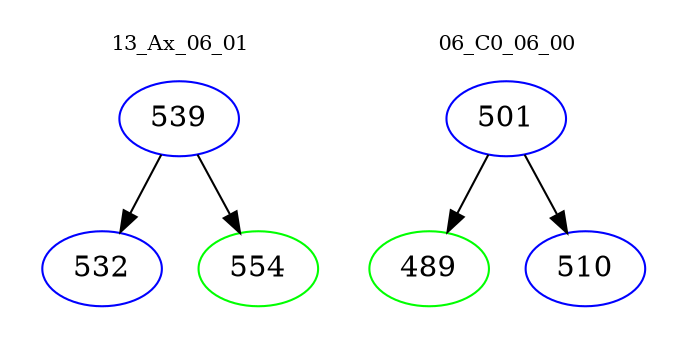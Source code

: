 digraph{
subgraph cluster_0 {
color = white
label = "13_Ax_06_01";
fontsize=10;
T0_539 [label="539", color="blue"]
T0_539 -> T0_532 [color="black"]
T0_532 [label="532", color="blue"]
T0_539 -> T0_554 [color="black"]
T0_554 [label="554", color="green"]
}
subgraph cluster_1 {
color = white
label = "06_C0_06_00";
fontsize=10;
T1_501 [label="501", color="blue"]
T1_501 -> T1_489 [color="black"]
T1_489 [label="489", color="green"]
T1_501 -> T1_510 [color="black"]
T1_510 [label="510", color="blue"]
}
}
